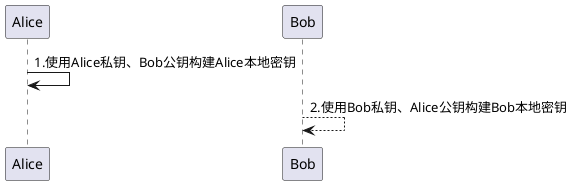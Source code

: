 @startuml
Alice -> Alice: 1.使用Alice私钥、Bob公钥构建Alice本地密钥
Bob --> Bob: 2.使用Bob私钥、Alice公钥构建Bob本地密钥
@enduml


